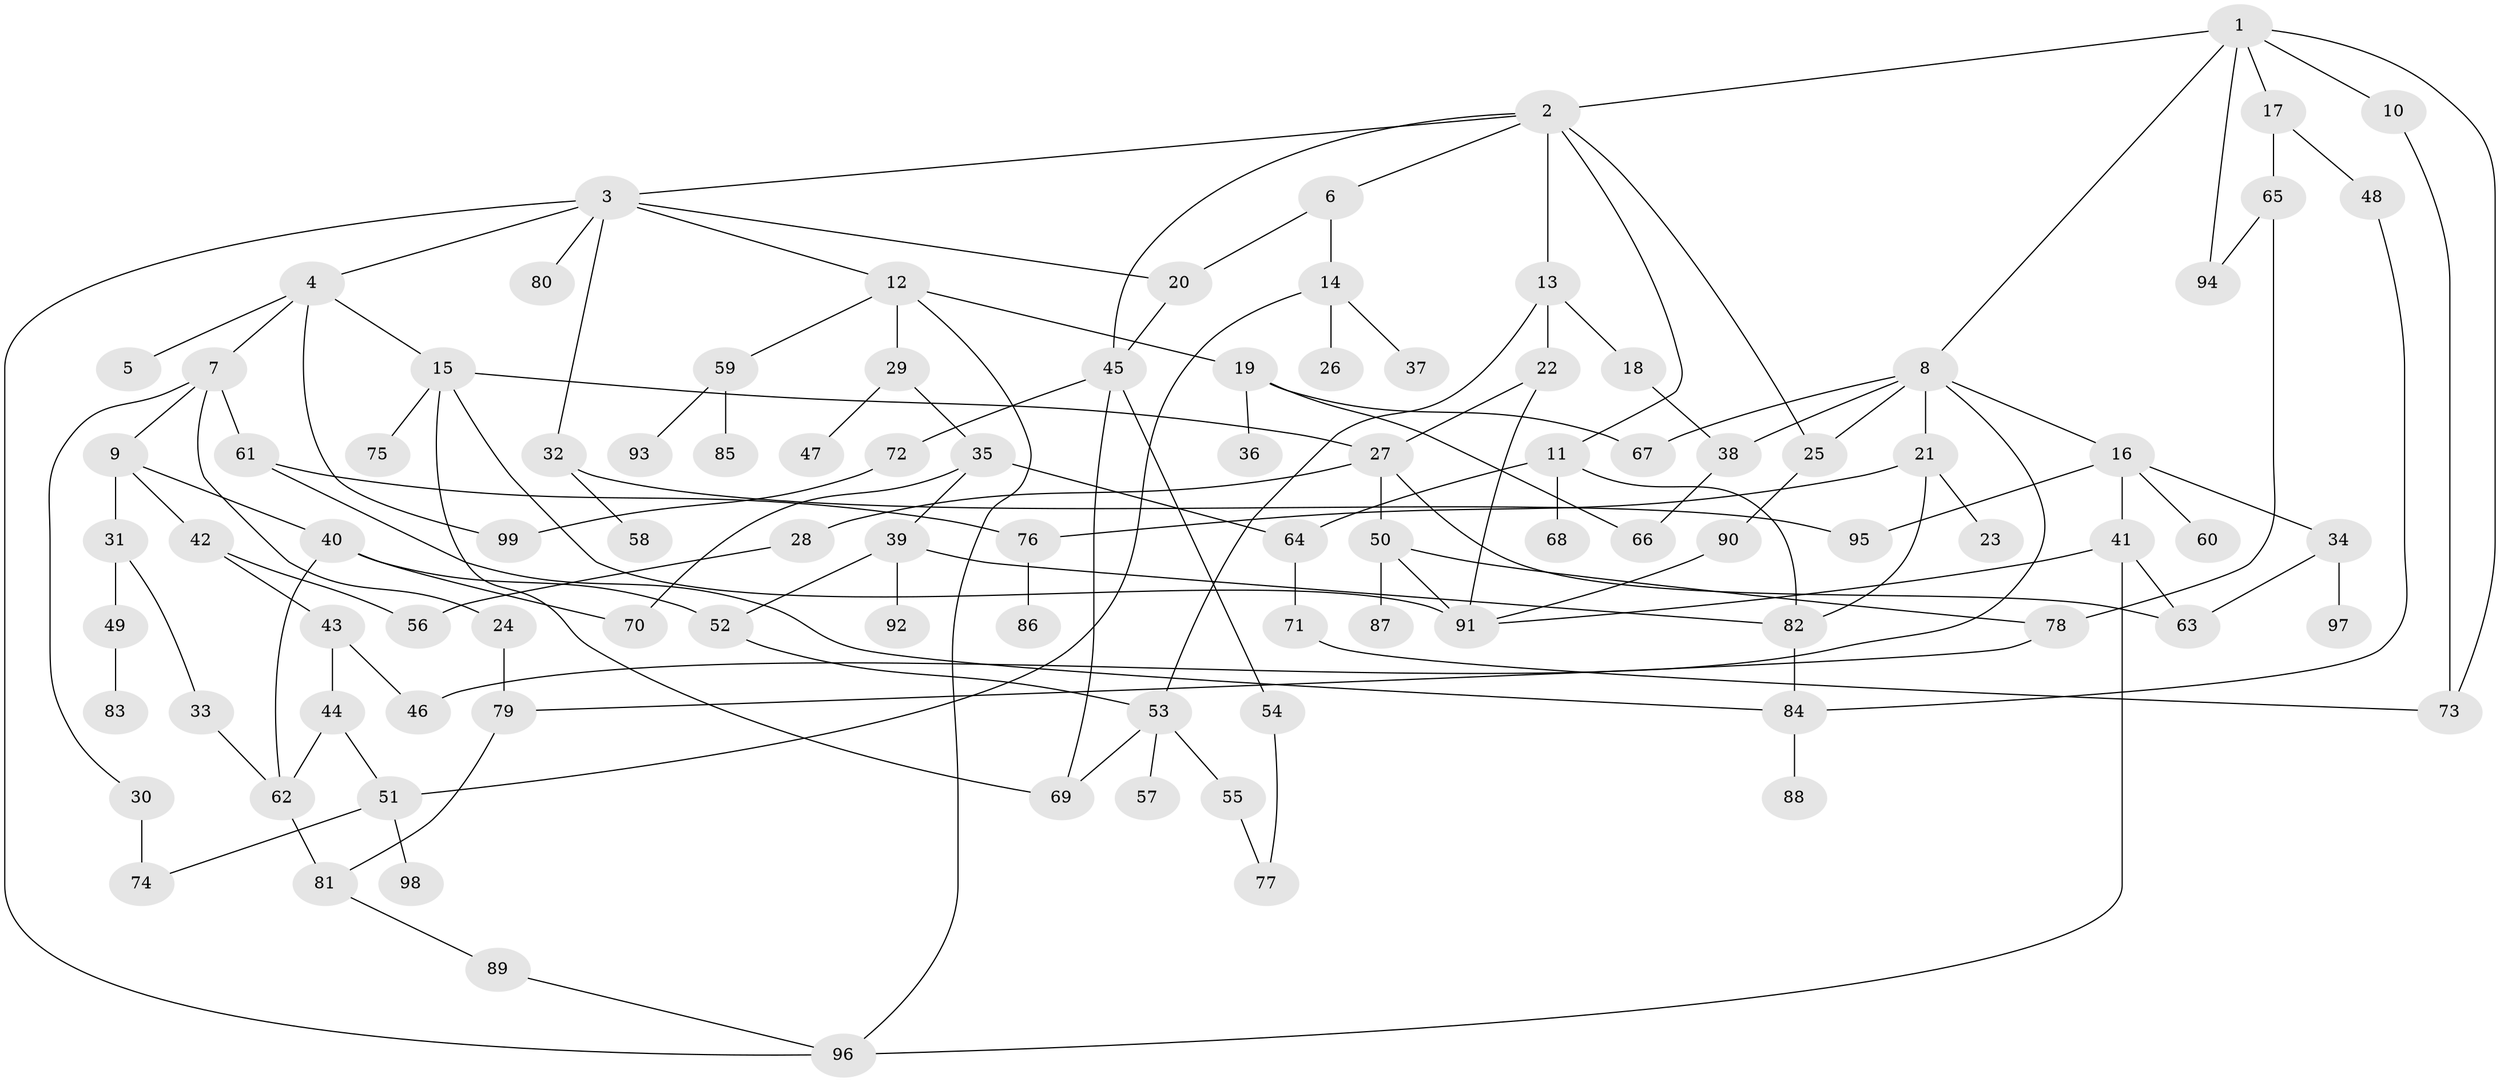 // coarse degree distribution, {4: 0.14285714285714285, 5: 0.08163265306122448, 8: 0.061224489795918366, 7: 0.061224489795918366, 2: 0.22448979591836735, 1: 0.32653061224489793, 3: 0.061224489795918366, 6: 0.04081632653061224}
// Generated by graph-tools (version 1.1) at 2025/44/03/04/25 21:44:56]
// undirected, 99 vertices, 140 edges
graph export_dot {
graph [start="1"]
  node [color=gray90,style=filled];
  1;
  2;
  3;
  4;
  5;
  6;
  7;
  8;
  9;
  10;
  11;
  12;
  13;
  14;
  15;
  16;
  17;
  18;
  19;
  20;
  21;
  22;
  23;
  24;
  25;
  26;
  27;
  28;
  29;
  30;
  31;
  32;
  33;
  34;
  35;
  36;
  37;
  38;
  39;
  40;
  41;
  42;
  43;
  44;
  45;
  46;
  47;
  48;
  49;
  50;
  51;
  52;
  53;
  54;
  55;
  56;
  57;
  58;
  59;
  60;
  61;
  62;
  63;
  64;
  65;
  66;
  67;
  68;
  69;
  70;
  71;
  72;
  73;
  74;
  75;
  76;
  77;
  78;
  79;
  80;
  81;
  82;
  83;
  84;
  85;
  86;
  87;
  88;
  89;
  90;
  91;
  92;
  93;
  94;
  95;
  96;
  97;
  98;
  99;
  1 -- 2;
  1 -- 8;
  1 -- 10;
  1 -- 17;
  1 -- 94;
  1 -- 73;
  2 -- 3;
  2 -- 6;
  2 -- 11;
  2 -- 13;
  2 -- 45;
  2 -- 25;
  3 -- 4;
  3 -- 12;
  3 -- 20;
  3 -- 32;
  3 -- 80;
  3 -- 96;
  4 -- 5;
  4 -- 7;
  4 -- 15;
  4 -- 99;
  6 -- 14;
  6 -- 20;
  7 -- 9;
  7 -- 24;
  7 -- 30;
  7 -- 61;
  8 -- 16;
  8 -- 21;
  8 -- 25;
  8 -- 38;
  8 -- 46;
  8 -- 67;
  9 -- 31;
  9 -- 40;
  9 -- 42;
  10 -- 73;
  11 -- 64;
  11 -- 68;
  11 -- 82;
  12 -- 19;
  12 -- 29;
  12 -- 59;
  12 -- 96;
  13 -- 18;
  13 -- 22;
  13 -- 53;
  14 -- 26;
  14 -- 37;
  14 -- 51;
  15 -- 69;
  15 -- 75;
  15 -- 91;
  15 -- 27;
  16 -- 34;
  16 -- 41;
  16 -- 60;
  16 -- 95;
  17 -- 48;
  17 -- 65;
  18 -- 38;
  19 -- 36;
  19 -- 66;
  19 -- 67;
  20 -- 45;
  21 -- 23;
  21 -- 76;
  21 -- 82;
  22 -- 27;
  22 -- 91;
  24 -- 79;
  25 -- 90;
  27 -- 28;
  27 -- 50;
  27 -- 63;
  28 -- 56;
  29 -- 35;
  29 -- 47;
  30 -- 74;
  31 -- 33;
  31 -- 49;
  32 -- 58;
  32 -- 95;
  33 -- 62;
  34 -- 63;
  34 -- 97;
  35 -- 39;
  35 -- 70;
  35 -- 64;
  38 -- 66;
  39 -- 52;
  39 -- 82;
  39 -- 92;
  40 -- 62;
  40 -- 52;
  40 -- 70;
  41 -- 96;
  41 -- 63;
  41 -- 91;
  42 -- 43;
  42 -- 56;
  43 -- 44;
  43 -- 46;
  44 -- 51;
  44 -- 62;
  45 -- 54;
  45 -- 72;
  45 -- 69;
  48 -- 84;
  49 -- 83;
  50 -- 87;
  50 -- 78;
  50 -- 91;
  51 -- 74;
  51 -- 98;
  52 -- 53;
  53 -- 55;
  53 -- 57;
  53 -- 69;
  54 -- 77;
  55 -- 77;
  59 -- 85;
  59 -- 93;
  61 -- 76;
  61 -- 84;
  62 -- 81;
  64 -- 71;
  65 -- 78;
  65 -- 94;
  71 -- 73;
  72 -- 99;
  76 -- 86;
  78 -- 79;
  79 -- 81;
  81 -- 89;
  82 -- 84;
  84 -- 88;
  89 -- 96;
  90 -- 91;
}
